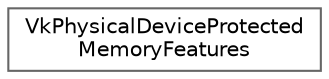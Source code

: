 digraph "类继承关系图"
{
 // LATEX_PDF_SIZE
  bgcolor="transparent";
  edge [fontname=Helvetica,fontsize=10,labelfontname=Helvetica,labelfontsize=10];
  node [fontname=Helvetica,fontsize=10,shape=box,height=0.2,width=0.4];
  rankdir="LR";
  Node0 [id="Node000000",label="VkPhysicalDeviceProtected\lMemoryFeatures",height=0.2,width=0.4,color="grey40", fillcolor="white", style="filled",URL="$struct_vk_physical_device_protected_memory_features.html",tooltip=" "];
}

